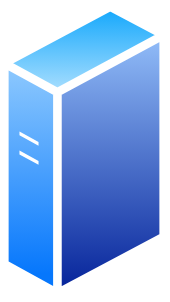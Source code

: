 <mxfile version="13.10.1" type="device"><diagram id="lZjk-FJ6NGvuaddmevIK" name="Page-1"><mxGraphModel dx="1176" dy="623" grid="1" gridSize="10" guides="1" tooltips="1" connect="1" arrows="1" fold="1" page="1" pageScale="1" pageWidth="850" pageHeight="1100" math="0" shadow="0"><root><mxCell id="0"/><mxCell id="1" parent="0"/><mxCell id="1s5RXmNopwzcT_svs-pf-1" value="" style="aspect=fixed;perimeter=ellipsePerimeter;html=1;align=center;shadow=0;dashed=0;spacingTop=3;image;image=img/lib/active_directory/generic_server.svg;" vertex="1" parent="1"><mxGeometry x="140" y="70" width="84" height="150" as="geometry"/></mxCell></root></mxGraphModel></diagram></mxfile>